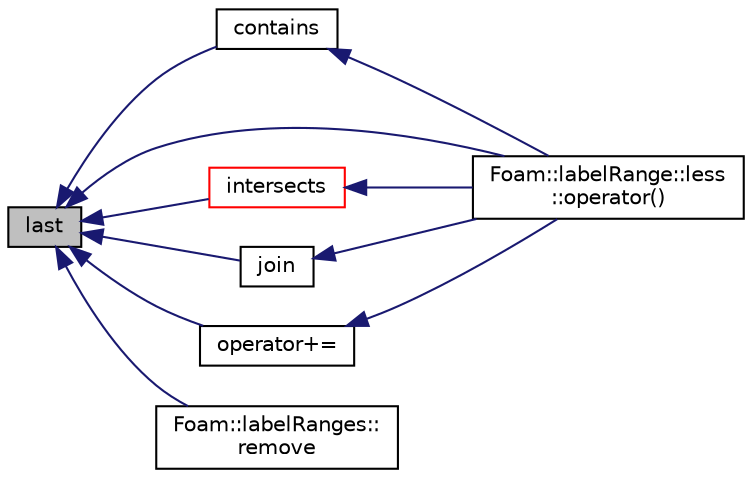 digraph "last"
{
  bgcolor="transparent";
  edge [fontname="Helvetica",fontsize="10",labelfontname="Helvetica",labelfontsize="10"];
  node [fontname="Helvetica",fontsize="10",shape=record];
  rankdir="LR";
  Node1 [label="last",height=0.2,width=0.4,color="black", fillcolor="grey75", style="filled", fontcolor="black"];
  Node1 -> Node2 [dir="back",color="midnightblue",fontsize="10",style="solid",fontname="Helvetica"];
  Node2 [label="contains",height=0.2,width=0.4,color="black",URL="$a01281.html#a00bddcea4238e0167ff8e5ae83524c8e",tooltip="Return true if the value is within the range. "];
  Node2 -> Node3 [dir="back",color="midnightblue",fontsize="10",style="solid",fontname="Helvetica"];
  Node3 [label="Foam::labelRange::less\l::operator()",height=0.2,width=0.4,color="black",URL="$a01329.html#ac344b0e40533f879d3f038d772980a2a"];
  Node1 -> Node4 [dir="back",color="midnightblue",fontsize="10",style="solid",fontname="Helvetica"];
  Node4 [label="intersects",height=0.2,width=0.4,color="red",URL="$a01281.html#a5e07be9f5956d3115d74a0c9a34cf9a1",tooltip="Return true if the ranges intersect. "];
  Node4 -> Node3 [dir="back",color="midnightblue",fontsize="10",style="solid",fontname="Helvetica"];
  Node1 -> Node5 [dir="back",color="midnightblue",fontsize="10",style="solid",fontname="Helvetica"];
  Node5 [label="join",height=0.2,width=0.4,color="black",URL="$a01281.html#a7afadf05392498c6bfb8b5a16f6cd028",tooltip="Return a joined range, squashing any gaps in between. "];
  Node5 -> Node3 [dir="back",color="midnightblue",fontsize="10",style="solid",fontname="Helvetica"];
  Node1 -> Node3 [dir="back",color="midnightblue",fontsize="10",style="solid",fontname="Helvetica"];
  Node1 -> Node6 [dir="back",color="midnightblue",fontsize="10",style="solid",fontname="Helvetica"];
  Node6 [label="operator+=",height=0.2,width=0.4,color="black",URL="$a01281.html#aed43f56756faacf96279e83e7ad49f5c",tooltip="Join ranges, squashing any gaps in between. "];
  Node6 -> Node3 [dir="back",color="midnightblue",fontsize="10",style="solid",fontname="Helvetica"];
  Node1 -> Node7 [dir="back",color="midnightblue",fontsize="10",style="solid",fontname="Helvetica"];
  Node7 [label="Foam::labelRanges::\lremove",height=0.2,width=0.4,color="black",URL="$a01282.html#a713ced0be5e5ce1895a1e90110661c4a",tooltip="Remove the range from the list. "];
}
